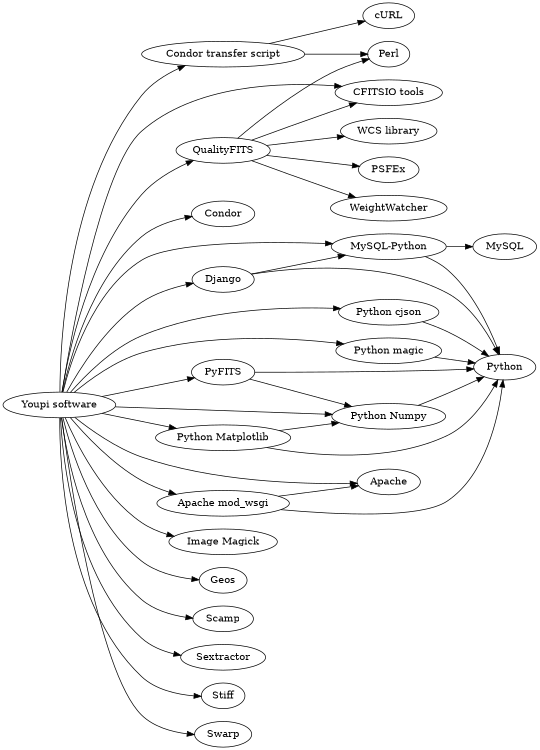 digraph G {
	size="5,5";
	rankdir = LR;

	youpi [label="Youpi software"];
	cfitsio	[label="CFITSIO tools"];
	condor [label="Condor"];
	django [label="Django"];
	magic [label="Image Magick"];
	modwsgi [label="Apache mod_wsgi"];
	mysqlpython [label="MySQL-Python"];
	pyfits [label="PyFITS"];
	python [label="Python"];
	pythoncjson	[label="Python cjson"];
	pythonmagic	[label="Python magic"];
	pythonmplib	[label="Python Matplotlib"];
	pythonnumpy	[label="Python Numpy"];
	apache [label="Apache"];
	mysql [label="MySQL"];
	mysql [label="MySQL"];
	condortrpl [label="Condor transfer script"];
	perl [label="Perl"];
	curl [label="cURL"];
	geos [label="Geos"];
	wcslib [label="WCS library"];

	scamp [label="Scamp"];
	sextractor [label="Sextractor"];
	stiff [label="Stiff"];
	swarp [label="Swarp"];
	qfits [label="QualityFITS"];
	psfex [label="PSFEx"];
	ww [label="WeightWatcher"];

	youpi -> apache;
	youpi -> cfitsio;
	youpi -> condor;
	youpi -> django;
	youpi -> magic;
	youpi -> modwsgi;
	youpi -> pyfits;
	youpi -> pythoncjson;
	youpi -> pythonmagic;
	youpi -> pythonmplib;
	youpi -> pythonnumpy;
	youpi -> mysqlpython;
	youpi -> geos;
	youpi -> condortrpl;

	youpi -> scamp;
	youpi -> sextractor;
	youpi -> stiff;
	youpi -> swarp;
	youpi -> qfits;

	qfits -> cfitsio;
	qfits -> perl;
	qfits -> ww;
	qfits -> psfex;
	qfits -> wcslib;
	mysqlpython -> mysql;
	django -> python;
	django -> mysqlpython;
	modwsgi -> apache;
	modwsgi -> python;
	pythonmagic -> python;
	pythonmplib -> python;
	pythoncjson -> python;
	pythonnumpy -> python;
	mysqlpython -> python;
	pyfits -> python;
	pyfits -> pythonnumpy;
	pythonmplib -> pythonnumpy;
	condortrpl -> perl;
	condortrpl -> curl;
}
